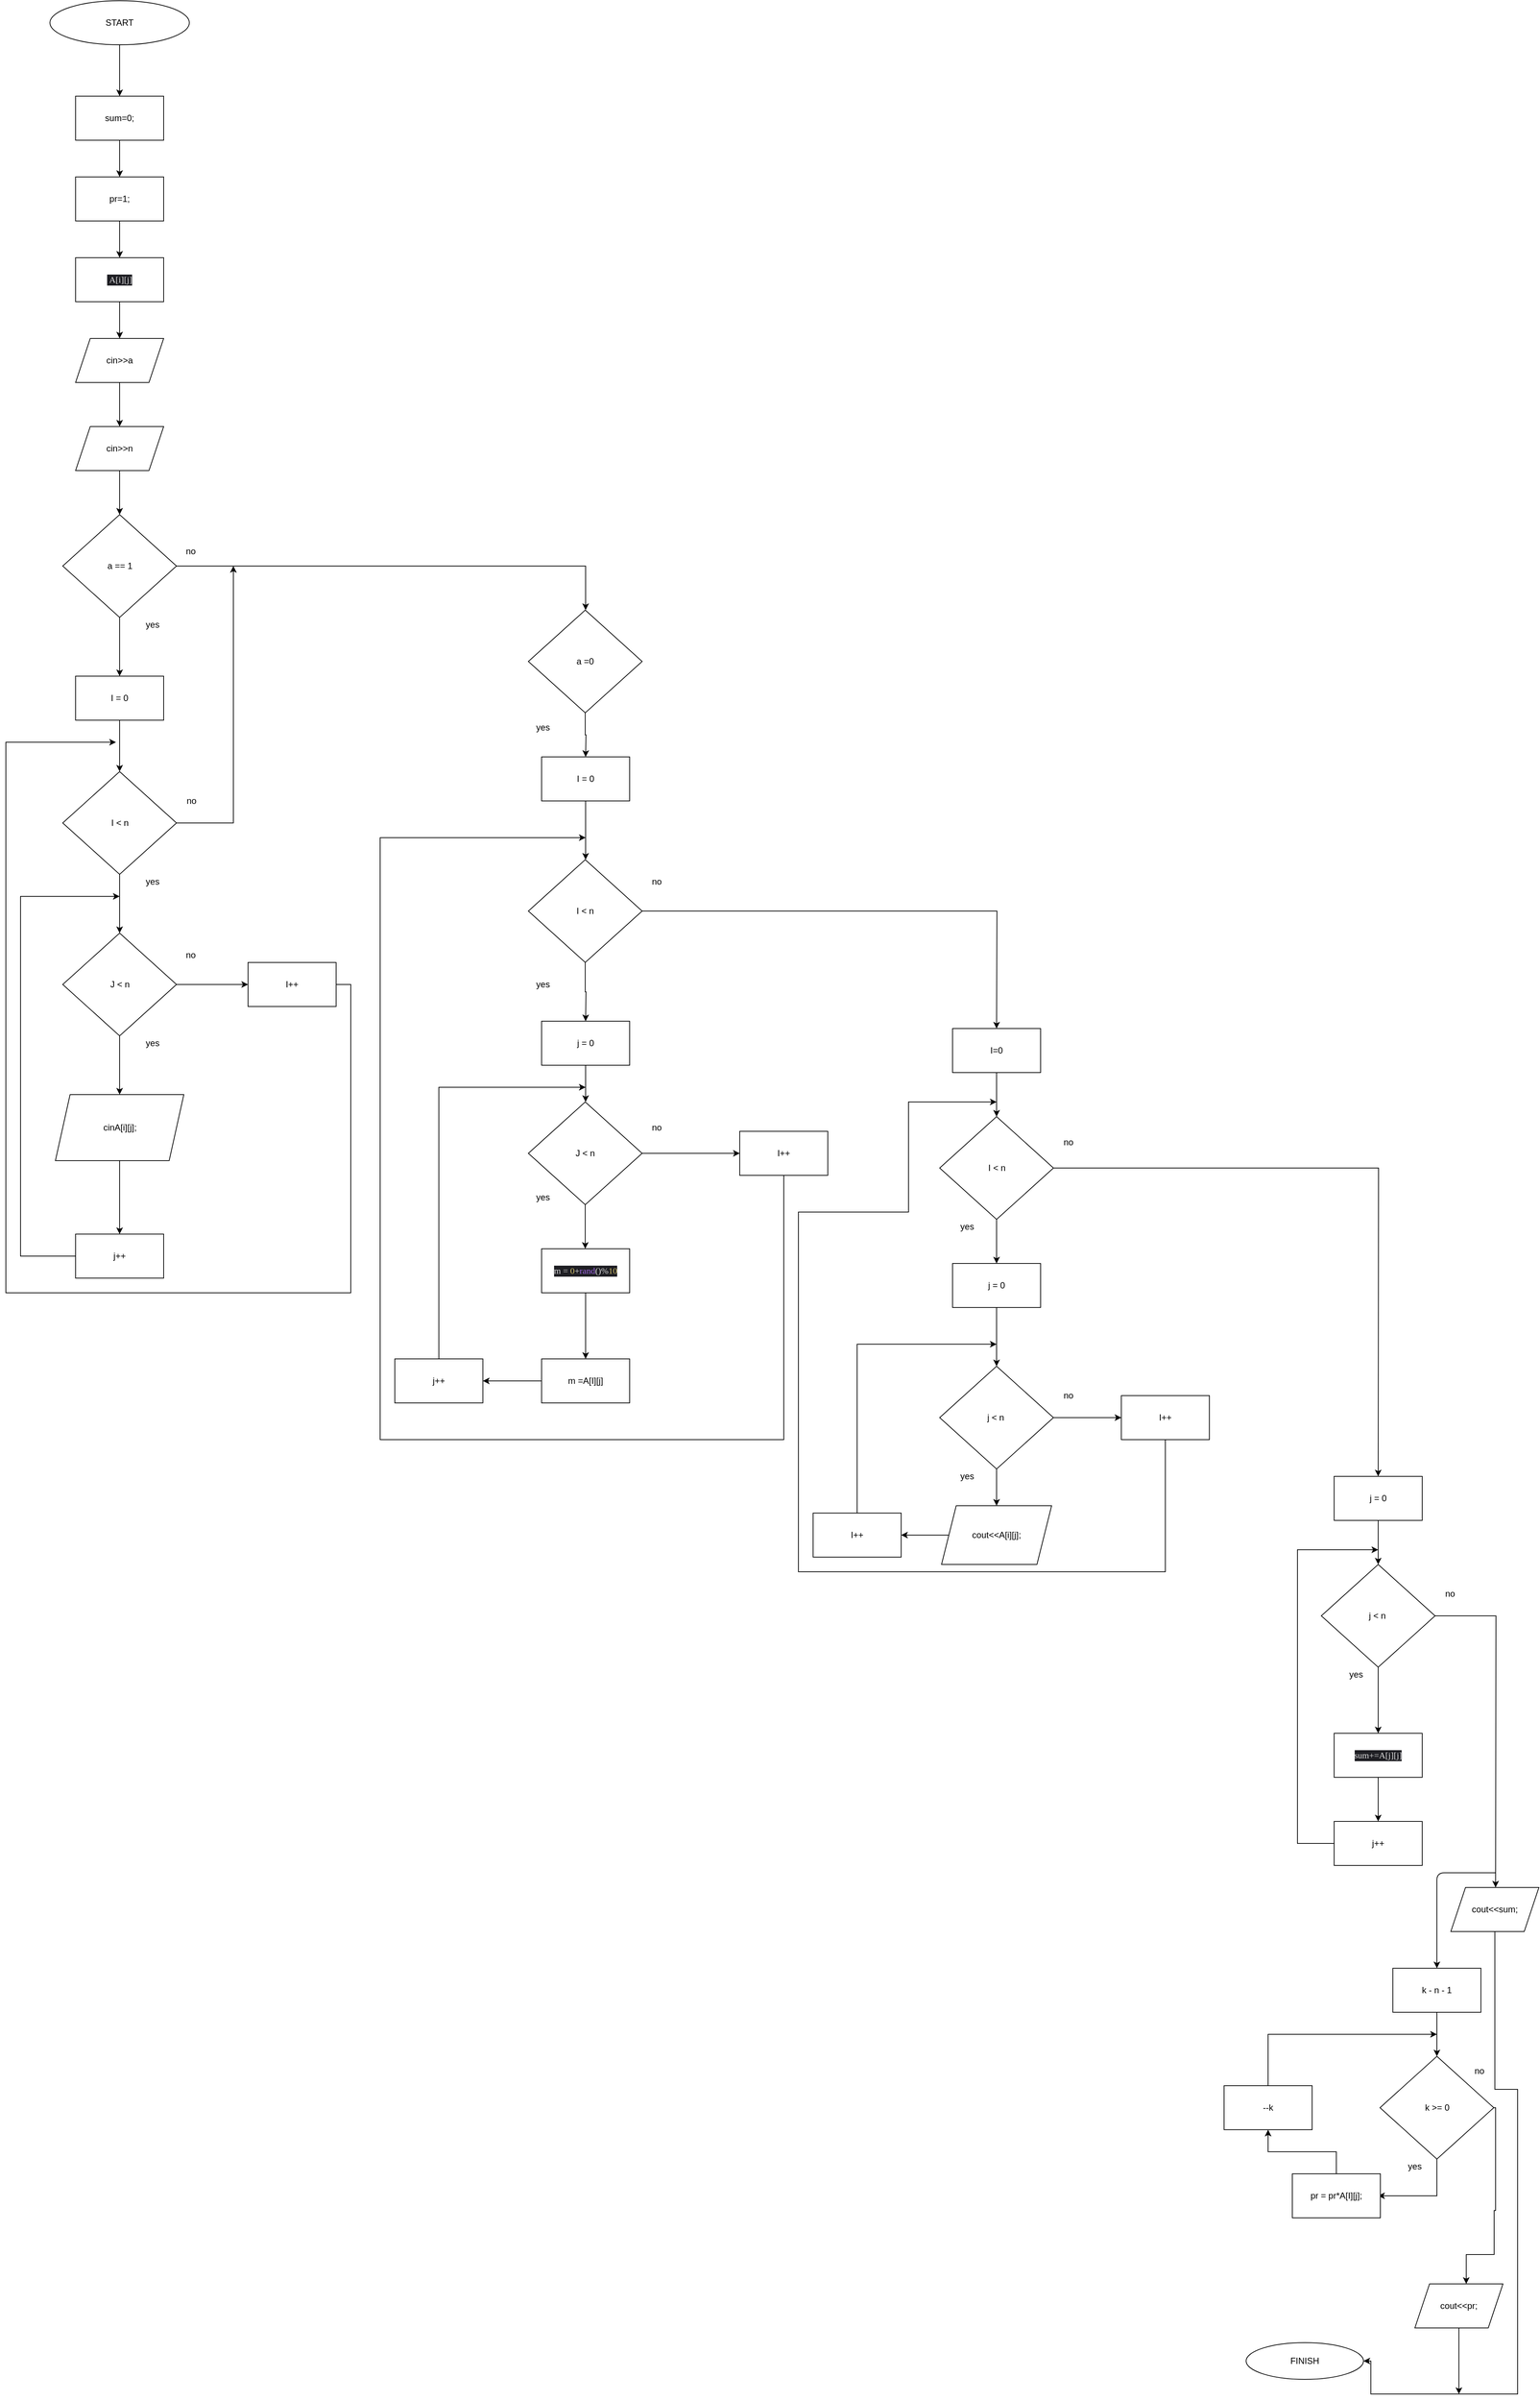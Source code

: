 <mxfile version="13.7.5" type="device"><diagram id="nv4AtCn5xlcYOkW95KOJ" name="Page-1"><mxGraphModel dx="1892" dy="1324" grid="1" gridSize="10" guides="1" tooltips="1" connect="1" arrows="1" fold="1" page="1" pageScale="1" pageWidth="2339" pageHeight="3300" math="0" shadow="0"><root><mxCell id="0"/><mxCell id="1" parent="0"/><mxCell id="cB9jM4Ig2BfOZUI6P3NJ-3" style="edgeStyle=orthogonalEdgeStyle;rounded=0;orthogonalLoop=1;jettySize=auto;html=1;" edge="1" parent="1" source="cB9jM4Ig2BfOZUI6P3NJ-1"><mxGeometry relative="1" as="geometry"><mxPoint x="405" y="140" as="targetPoint"/></mxGeometry></mxCell><mxCell id="cB9jM4Ig2BfOZUI6P3NJ-1" value="START" style="ellipse;whiteSpace=wrap;html=1;" vertex="1" parent="1"><mxGeometry x="310" y="10" width="190" height="60" as="geometry"/></mxCell><mxCell id="cB9jM4Ig2BfOZUI6P3NJ-25" style="edgeStyle=orthogonalEdgeStyle;rounded=0;orthogonalLoop=1;jettySize=auto;html=1;entryX=0.5;entryY=0;entryDx=0;entryDy=0;fontColor=#000000;" edge="1" parent="1" source="cB9jM4Ig2BfOZUI6P3NJ-23" target="cB9jM4Ig2BfOZUI6P3NJ-24"><mxGeometry relative="1" as="geometry"/></mxCell><mxCell id="cB9jM4Ig2BfOZUI6P3NJ-23" value="sum=0;" style="rounded=0;whiteSpace=wrap;html=1;labelBackgroundColor=none;fontColor=#000000;" vertex="1" parent="1"><mxGeometry x="345" y="140" width="120" height="60" as="geometry"/></mxCell><mxCell id="cB9jM4Ig2BfOZUI6P3NJ-26" style="edgeStyle=orthogonalEdgeStyle;rounded=0;orthogonalLoop=1;jettySize=auto;html=1;fontColor=#000000;" edge="1" parent="1" source="cB9jM4Ig2BfOZUI6P3NJ-24"><mxGeometry relative="1" as="geometry"><mxPoint x="405.0" y="360" as="targetPoint"/></mxGeometry></mxCell><mxCell id="cB9jM4Ig2BfOZUI6P3NJ-24" value="pr=1;" style="rounded=0;whiteSpace=wrap;html=1;labelBackgroundColor=none;fontColor=#000000;" vertex="1" parent="1"><mxGeometry x="345" y="250" width="120" height="60" as="geometry"/></mxCell><mxCell id="cB9jM4Ig2BfOZUI6P3NJ-29" style="edgeStyle=orthogonalEdgeStyle;rounded=0;orthogonalLoop=1;jettySize=auto;html=1;entryX=0.5;entryY=0;entryDx=0;entryDy=0;fontColor=#000000;" edge="1" parent="1" source="cB9jM4Ig2BfOZUI6P3NJ-27" target="cB9jM4Ig2BfOZUI6P3NJ-28"><mxGeometry relative="1" as="geometry"/></mxCell><mxCell id="cB9jM4Ig2BfOZUI6P3NJ-27" value="&lt;p style=&quot;margin: 0.0px 0.0px 0.0px 0.0px ; font: 12.0px &amp;quot;menlo&amp;quot; ; color: #ffffff ; color: rgba(255 , 255 , 255 , 0.85) ; background-color: #1f1f24&quot;&gt;&lt;span class=&quot;Apple-converted-space&quot;&gt;&amp;nbsp;&lt;/span&gt;A[i][j]&lt;/p&gt;" style="rounded=0;whiteSpace=wrap;html=1;labelBackgroundColor=none;fontColor=#000000;" vertex="1" parent="1"><mxGeometry x="345" y="360" width="120" height="60" as="geometry"/></mxCell><mxCell id="cB9jM4Ig2BfOZUI6P3NJ-30" style="edgeStyle=orthogonalEdgeStyle;rounded=0;orthogonalLoop=1;jettySize=auto;html=1;fontColor=#000000;" edge="1" parent="1" source="cB9jM4Ig2BfOZUI6P3NJ-28"><mxGeometry relative="1" as="geometry"><mxPoint x="405.0" y="590.0" as="targetPoint"/></mxGeometry></mxCell><mxCell id="cB9jM4Ig2BfOZUI6P3NJ-28" value="cin&amp;gt;&amp;gt;a" style="shape=parallelogram;perimeter=parallelogramPerimeter;whiteSpace=wrap;html=1;fixedSize=1;labelBackgroundColor=none;fontColor=#000000;" vertex="1" parent="1"><mxGeometry x="345" y="470" width="120" height="60" as="geometry"/></mxCell><mxCell id="cB9jM4Ig2BfOZUI6P3NJ-32" style="edgeStyle=orthogonalEdgeStyle;rounded=0;orthogonalLoop=1;jettySize=auto;html=1;fontColor=#000000;" edge="1" parent="1" source="cB9jM4Ig2BfOZUI6P3NJ-31"><mxGeometry relative="1" as="geometry"><mxPoint x="405.0" y="710.0" as="targetPoint"/></mxGeometry></mxCell><mxCell id="cB9jM4Ig2BfOZUI6P3NJ-31" value="cin&amp;gt;&amp;gt;n" style="shape=parallelogram;perimeter=parallelogramPerimeter;whiteSpace=wrap;html=1;fixedSize=1;labelBackgroundColor=none;fontColor=#000000;" vertex="1" parent="1"><mxGeometry x="345" y="590" width="120" height="60" as="geometry"/></mxCell><mxCell id="cB9jM4Ig2BfOZUI6P3NJ-34" style="edgeStyle=orthogonalEdgeStyle;rounded=0;orthogonalLoop=1;jettySize=auto;html=1;fontColor=#000000;" edge="1" parent="1" source="cB9jM4Ig2BfOZUI6P3NJ-33"><mxGeometry relative="1" as="geometry"><mxPoint x="405.0" y="930.0" as="targetPoint"/></mxGeometry></mxCell><mxCell id="cB9jM4Ig2BfOZUI6P3NJ-35" style="edgeStyle=orthogonalEdgeStyle;rounded=0;orthogonalLoop=1;jettySize=auto;html=1;fontColor=#000000;" edge="1" parent="1" source="cB9jM4Ig2BfOZUI6P3NJ-33"><mxGeometry relative="1" as="geometry"><mxPoint x="1040" y="840" as="targetPoint"/><Array as="points"><mxPoint x="1040" y="780"/></Array></mxGeometry></mxCell><mxCell id="cB9jM4Ig2BfOZUI6P3NJ-33" value="a == 1" style="rhombus;whiteSpace=wrap;html=1;labelBackgroundColor=none;fontColor=#000000;" vertex="1" parent="1"><mxGeometry x="327.5" y="710" width="155" height="140" as="geometry"/></mxCell><mxCell id="cB9jM4Ig2BfOZUI6P3NJ-36" value="no" style="text;html=1;strokeColor=none;fillColor=none;align=center;verticalAlign=middle;whiteSpace=wrap;rounded=0;labelBackgroundColor=none;fontColor=#000000;" vertex="1" parent="1"><mxGeometry x="482" y="750" width="40" height="20" as="geometry"/></mxCell><mxCell id="cB9jM4Ig2BfOZUI6P3NJ-37" value="yes" style="text;html=1;strokeColor=none;fillColor=none;align=center;verticalAlign=middle;whiteSpace=wrap;rounded=0;labelBackgroundColor=none;fontColor=#000000;" vertex="1" parent="1"><mxGeometry x="430" y="850" width="40" height="20" as="geometry"/></mxCell><mxCell id="cB9jM4Ig2BfOZUI6P3NJ-39" style="edgeStyle=orthogonalEdgeStyle;rounded=0;orthogonalLoop=1;jettySize=auto;html=1;fontColor=#000000;" edge="1" parent="1" source="cB9jM4Ig2BfOZUI6P3NJ-38"><mxGeometry relative="1" as="geometry"><mxPoint x="405.0" y="1060.0" as="targetPoint"/></mxGeometry></mxCell><mxCell id="cB9jM4Ig2BfOZUI6P3NJ-38" value="I = 0" style="rounded=0;whiteSpace=wrap;html=1;labelBackgroundColor=none;fontColor=#000000;" vertex="1" parent="1"><mxGeometry x="345" y="930" width="120" height="60" as="geometry"/></mxCell><mxCell id="cB9jM4Ig2BfOZUI6P3NJ-41" style="edgeStyle=orthogonalEdgeStyle;rounded=0;orthogonalLoop=1;jettySize=auto;html=1;fontColor=#000000;" edge="1" parent="1" source="cB9jM4Ig2BfOZUI6P3NJ-40"><mxGeometry relative="1" as="geometry"><mxPoint x="560" y="780" as="targetPoint"/><Array as="points"><mxPoint x="560" y="1130"/><mxPoint x="560" y="780"/></Array></mxGeometry></mxCell><mxCell id="cB9jM4Ig2BfOZUI6P3NJ-45" style="edgeStyle=orthogonalEdgeStyle;rounded=0;orthogonalLoop=1;jettySize=auto;html=1;fontColor=#000000;" edge="1" parent="1" source="cB9jM4Ig2BfOZUI6P3NJ-40" target="cB9jM4Ig2BfOZUI6P3NJ-44"><mxGeometry relative="1" as="geometry"/></mxCell><mxCell id="cB9jM4Ig2BfOZUI6P3NJ-40" value="I &amp;lt; n" style="rhombus;whiteSpace=wrap;html=1;labelBackgroundColor=none;fontColor=#000000;" vertex="1" parent="1"><mxGeometry x="327.5" y="1060" width="155" height="140" as="geometry"/></mxCell><mxCell id="cB9jM4Ig2BfOZUI6P3NJ-42" value="no" style="text;html=1;strokeColor=none;fillColor=none;align=center;verticalAlign=middle;whiteSpace=wrap;rounded=0;labelBackgroundColor=none;fontColor=#000000;" vertex="1" parent="1"><mxGeometry x="482.5" y="1090" width="40" height="20" as="geometry"/></mxCell><mxCell id="cB9jM4Ig2BfOZUI6P3NJ-43" value="yes" style="text;html=1;strokeColor=none;fillColor=none;align=center;verticalAlign=middle;whiteSpace=wrap;rounded=0;labelBackgroundColor=none;fontColor=#000000;" vertex="1" parent="1"><mxGeometry x="430" y="1200" width="40" height="20" as="geometry"/></mxCell><mxCell id="cB9jM4Ig2BfOZUI6P3NJ-48" style="edgeStyle=orthogonalEdgeStyle;rounded=0;orthogonalLoop=1;jettySize=auto;html=1;fontColor=#000000;" edge="1" parent="1" source="cB9jM4Ig2BfOZUI6P3NJ-44"><mxGeometry relative="1" as="geometry"><mxPoint x="580.0" y="1350" as="targetPoint"/></mxGeometry></mxCell><mxCell id="cB9jM4Ig2BfOZUI6P3NJ-52" style="edgeStyle=orthogonalEdgeStyle;rounded=0;orthogonalLoop=1;jettySize=auto;html=1;fontColor=#000000;" edge="1" parent="1" source="cB9jM4Ig2BfOZUI6P3NJ-44"><mxGeometry relative="1" as="geometry"><mxPoint x="405.0" y="1500" as="targetPoint"/></mxGeometry></mxCell><mxCell id="cB9jM4Ig2BfOZUI6P3NJ-44" value="J &amp;lt; n" style="rhombus;whiteSpace=wrap;html=1;labelBackgroundColor=none;fontColor=#000000;" vertex="1" parent="1"><mxGeometry x="327.5" y="1280" width="155" height="140" as="geometry"/></mxCell><mxCell id="cB9jM4Ig2BfOZUI6P3NJ-46" value="no" style="text;html=1;strokeColor=none;fillColor=none;align=center;verticalAlign=middle;whiteSpace=wrap;rounded=0;labelBackgroundColor=none;fontColor=#000000;" vertex="1" parent="1"><mxGeometry x="482" y="1300" width="40" height="20" as="geometry"/></mxCell><mxCell id="cB9jM4Ig2BfOZUI6P3NJ-47" value="yes" style="text;html=1;strokeColor=none;fillColor=none;align=center;verticalAlign=middle;whiteSpace=wrap;rounded=0;labelBackgroundColor=none;fontColor=#000000;" vertex="1" parent="1"><mxGeometry x="430" y="1420" width="40" height="20" as="geometry"/></mxCell><mxCell id="cB9jM4Ig2BfOZUI6P3NJ-51" style="edgeStyle=orthogonalEdgeStyle;rounded=0;orthogonalLoop=1;jettySize=auto;html=1;fontColor=#000000;" edge="1" parent="1" source="cB9jM4Ig2BfOZUI6P3NJ-49"><mxGeometry relative="1" as="geometry"><mxPoint x="400" y="1020" as="targetPoint"/><Array as="points"><mxPoint x="720" y="1350"/><mxPoint x="720" y="1770"/><mxPoint x="250" y="1770"/><mxPoint x="250" y="1020"/></Array></mxGeometry></mxCell><mxCell id="cB9jM4Ig2BfOZUI6P3NJ-49" value="I++" style="rounded=0;whiteSpace=wrap;html=1;labelBackgroundColor=none;fontColor=#000000;" vertex="1" parent="1"><mxGeometry x="580" y="1320" width="120" height="60" as="geometry"/></mxCell><mxCell id="cB9jM4Ig2BfOZUI6P3NJ-54" style="edgeStyle=orthogonalEdgeStyle;rounded=0;orthogonalLoop=1;jettySize=auto;html=1;fontColor=#000000;" edge="1" parent="1" source="cB9jM4Ig2BfOZUI6P3NJ-53"><mxGeometry relative="1" as="geometry"><mxPoint x="405.0" y="1690" as="targetPoint"/></mxGeometry></mxCell><mxCell id="cB9jM4Ig2BfOZUI6P3NJ-53" value="cinA[i][j];" style="shape=parallelogram;perimeter=parallelogramPerimeter;whiteSpace=wrap;html=1;fixedSize=1;labelBackgroundColor=none;fontColor=#000000;" vertex="1" parent="1"><mxGeometry x="317.5" y="1500" width="175" height="90" as="geometry"/></mxCell><mxCell id="cB9jM4Ig2BfOZUI6P3NJ-56" style="edgeStyle=orthogonalEdgeStyle;rounded=0;orthogonalLoop=1;jettySize=auto;html=1;fontColor=#000000;" edge="1" parent="1" source="cB9jM4Ig2BfOZUI6P3NJ-55"><mxGeometry relative="1" as="geometry"><mxPoint x="405" y="1230" as="targetPoint"/><Array as="points"><mxPoint x="270" y="1720"/><mxPoint x="270" y="1230"/></Array></mxGeometry></mxCell><mxCell id="cB9jM4Ig2BfOZUI6P3NJ-55" value="j++" style="rounded=0;whiteSpace=wrap;html=1;labelBackgroundColor=none;fontColor=#000000;" vertex="1" parent="1"><mxGeometry x="345" y="1690" width="120" height="60" as="geometry"/></mxCell><mxCell id="cB9jM4Ig2BfOZUI6P3NJ-58" style="edgeStyle=orthogonalEdgeStyle;rounded=0;orthogonalLoop=1;jettySize=auto;html=1;fontColor=#000000;" edge="1" parent="1" source="cB9jM4Ig2BfOZUI6P3NJ-57"><mxGeometry relative="1" as="geometry"><mxPoint x="1040" y="1040" as="targetPoint"/></mxGeometry></mxCell><mxCell id="cB9jM4Ig2BfOZUI6P3NJ-57" value="a =0" style="rhombus;whiteSpace=wrap;html=1;labelBackgroundColor=none;fontColor=#000000;" vertex="1" parent="1"><mxGeometry x="962" y="840" width="155" height="140" as="geometry"/></mxCell><mxCell id="cB9jM4Ig2BfOZUI6P3NJ-59" value="yes" style="text;html=1;strokeColor=none;fillColor=none;align=center;verticalAlign=middle;whiteSpace=wrap;rounded=0;labelBackgroundColor=none;fontColor=#000000;" vertex="1" parent="1"><mxGeometry x="962" y="990" width="40" height="20" as="geometry"/></mxCell><mxCell id="cB9jM4Ig2BfOZUI6P3NJ-61" style="edgeStyle=orthogonalEdgeStyle;rounded=0;orthogonalLoop=1;jettySize=auto;html=1;fontColor=#000000;" edge="1" parent="1" source="cB9jM4Ig2BfOZUI6P3NJ-60"><mxGeometry relative="1" as="geometry"><mxPoint x="1040" y="1180" as="targetPoint"/></mxGeometry></mxCell><mxCell id="cB9jM4Ig2BfOZUI6P3NJ-60" value="I = 0" style="rounded=0;whiteSpace=wrap;html=1;labelBackgroundColor=none;fontColor=#000000;" vertex="1" parent="1"><mxGeometry x="980" y="1040" width="120" height="60" as="geometry"/></mxCell><mxCell id="cB9jM4Ig2BfOZUI6P3NJ-63" style="edgeStyle=orthogonalEdgeStyle;rounded=0;orthogonalLoop=1;jettySize=auto;html=1;fontColor=#000000;" edge="1" parent="1" source="cB9jM4Ig2BfOZUI6P3NJ-62"><mxGeometry relative="1" as="geometry"><mxPoint x="1600" y="1410" as="targetPoint"/></mxGeometry></mxCell><mxCell id="cB9jM4Ig2BfOZUI6P3NJ-66" style="edgeStyle=orthogonalEdgeStyle;rounded=0;orthogonalLoop=1;jettySize=auto;html=1;fontColor=#000000;" edge="1" parent="1" source="cB9jM4Ig2BfOZUI6P3NJ-62"><mxGeometry relative="1" as="geometry"><mxPoint x="1040" y="1400" as="targetPoint"/></mxGeometry></mxCell><mxCell id="cB9jM4Ig2BfOZUI6P3NJ-62" value="I &amp;lt; n" style="rhombus;whiteSpace=wrap;html=1;labelBackgroundColor=none;fontColor=#000000;" vertex="1" parent="1"><mxGeometry x="962" y="1180" width="155" height="140" as="geometry"/></mxCell><mxCell id="cB9jM4Ig2BfOZUI6P3NJ-64" value="yes" style="text;html=1;strokeColor=none;fillColor=none;align=center;verticalAlign=middle;whiteSpace=wrap;rounded=0;labelBackgroundColor=none;fontColor=#000000;" vertex="1" parent="1"><mxGeometry x="962" y="1340" width="40" height="20" as="geometry"/></mxCell><mxCell id="cB9jM4Ig2BfOZUI6P3NJ-65" value="no" style="text;html=1;strokeColor=none;fillColor=none;align=center;verticalAlign=middle;whiteSpace=wrap;rounded=0;labelBackgroundColor=none;fontColor=#000000;" vertex="1" parent="1"><mxGeometry x="1117" y="1200" width="40" height="20" as="geometry"/></mxCell><mxCell id="cB9jM4Ig2BfOZUI6P3NJ-68" style="edgeStyle=orthogonalEdgeStyle;rounded=0;orthogonalLoop=1;jettySize=auto;html=1;fontColor=#000000;" edge="1" parent="1" source="cB9jM4Ig2BfOZUI6P3NJ-67"><mxGeometry relative="1" as="geometry"><mxPoint x="1040" y="1510" as="targetPoint"/></mxGeometry></mxCell><mxCell id="cB9jM4Ig2BfOZUI6P3NJ-67" value="j = 0" style="rounded=0;whiteSpace=wrap;html=1;labelBackgroundColor=none;fontColor=#000000;" vertex="1" parent="1"><mxGeometry x="980" y="1400" width="120" height="60" as="geometry"/></mxCell><mxCell id="cB9jM4Ig2BfOZUI6P3NJ-70" style="edgeStyle=orthogonalEdgeStyle;rounded=0;orthogonalLoop=1;jettySize=auto;html=1;fontColor=#000000;" edge="1" parent="1" source="cB9jM4Ig2BfOZUI6P3NJ-69"><mxGeometry relative="1" as="geometry"><mxPoint x="1250" y="1580" as="targetPoint"/></mxGeometry></mxCell><mxCell id="cB9jM4Ig2BfOZUI6P3NJ-73" style="edgeStyle=orthogonalEdgeStyle;rounded=0;orthogonalLoop=1;jettySize=auto;html=1;fontColor=#000000;" edge="1" parent="1" source="cB9jM4Ig2BfOZUI6P3NJ-69"><mxGeometry relative="1" as="geometry"><mxPoint x="1039.5" y="1710" as="targetPoint"/></mxGeometry></mxCell><mxCell id="cB9jM4Ig2BfOZUI6P3NJ-69" value="J &amp;lt; n" style="rhombus;whiteSpace=wrap;html=1;labelBackgroundColor=none;fontColor=#000000;" vertex="1" parent="1"><mxGeometry x="962" y="1510" width="155" height="140" as="geometry"/></mxCell><mxCell id="cB9jM4Ig2BfOZUI6P3NJ-71" value="no" style="text;html=1;strokeColor=none;fillColor=none;align=center;verticalAlign=middle;whiteSpace=wrap;rounded=0;labelBackgroundColor=none;fontColor=#000000;" vertex="1" parent="1"><mxGeometry x="1117" y="1535" width="40" height="20" as="geometry"/></mxCell><mxCell id="cB9jM4Ig2BfOZUI6P3NJ-72" value="yes" style="text;html=1;strokeColor=none;fillColor=none;align=center;verticalAlign=middle;whiteSpace=wrap;rounded=0;labelBackgroundColor=none;fontColor=#000000;" vertex="1" parent="1"><mxGeometry x="962" y="1630" width="40" height="20" as="geometry"/></mxCell><mxCell id="cB9jM4Ig2BfOZUI6P3NJ-75" style="edgeStyle=orthogonalEdgeStyle;rounded=0;orthogonalLoop=1;jettySize=auto;html=1;fontColor=#000000;" edge="1" parent="1" source="cB9jM4Ig2BfOZUI6P3NJ-74"><mxGeometry relative="1" as="geometry"><mxPoint x="1040" y="1860" as="targetPoint"/></mxGeometry></mxCell><mxCell id="cB9jM4Ig2BfOZUI6P3NJ-74" value="&lt;p style=&quot;margin: 0.0px 0.0px 0.0px 0.0px ; font: 12.0px &amp;quot;menlo&amp;quot; ; color: #ffffff ; color: rgba(255 , 255 , 255 , 0.85) ; background-color: #1f1f24&quot;&gt;m = &lt;span style=&quot;color: #d0bf69&quot;&gt;0&lt;/span&gt;+&lt;span style=&quot;color: #a167e6&quot;&gt;rand&lt;/span&gt;()%&lt;span style=&quot;color: #d0bf69&quot;&gt;10&lt;/span&gt;&lt;/p&gt;" style="rounded=0;whiteSpace=wrap;html=1;labelBackgroundColor=none;fontColor=#000000;" vertex="1" parent="1"><mxGeometry x="980" y="1710" width="120" height="60" as="geometry"/></mxCell><mxCell id="cB9jM4Ig2BfOZUI6P3NJ-77" style="edgeStyle=orthogonalEdgeStyle;rounded=0;orthogonalLoop=1;jettySize=auto;html=1;fontColor=#000000;" edge="1" parent="1" source="cB9jM4Ig2BfOZUI6P3NJ-76"><mxGeometry relative="1" as="geometry"><mxPoint x="900" y="1890" as="targetPoint"/></mxGeometry></mxCell><mxCell id="cB9jM4Ig2BfOZUI6P3NJ-76" value="m =A[I][j]" style="rounded=0;whiteSpace=wrap;html=1;labelBackgroundColor=none;fontColor=#000000;" vertex="1" parent="1"><mxGeometry x="980" y="1860" width="120" height="60" as="geometry"/></mxCell><mxCell id="cB9jM4Ig2BfOZUI6P3NJ-79" style="edgeStyle=orthogonalEdgeStyle;rounded=0;orthogonalLoop=1;jettySize=auto;html=1;fontColor=#000000;" edge="1" parent="1" source="cB9jM4Ig2BfOZUI6P3NJ-78"><mxGeometry relative="1" as="geometry"><mxPoint x="1040" y="1490" as="targetPoint"/><Array as="points"><mxPoint x="840" y="1490"/></Array></mxGeometry></mxCell><mxCell id="cB9jM4Ig2BfOZUI6P3NJ-78" value="j++" style="rounded=0;whiteSpace=wrap;html=1;labelBackgroundColor=none;fontColor=#000000;" vertex="1" parent="1"><mxGeometry x="780" y="1860" width="120" height="60" as="geometry"/></mxCell><mxCell id="cB9jM4Ig2BfOZUI6P3NJ-81" style="edgeStyle=orthogonalEdgeStyle;rounded=0;orthogonalLoop=1;jettySize=auto;html=1;fontColor=#000000;" edge="1" parent="1" source="cB9jM4Ig2BfOZUI6P3NJ-80"><mxGeometry relative="1" as="geometry"><mxPoint x="1040" y="1150" as="targetPoint"/><Array as="points"><mxPoint x="1310" y="1970"/><mxPoint x="760" y="1970"/></Array></mxGeometry></mxCell><mxCell id="cB9jM4Ig2BfOZUI6P3NJ-80" value="I++" style="rounded=0;whiteSpace=wrap;html=1;labelBackgroundColor=none;fontColor=#000000;" vertex="1" parent="1"><mxGeometry x="1250" y="1550" width="120" height="60" as="geometry"/></mxCell><mxCell id="cB9jM4Ig2BfOZUI6P3NJ-83" style="edgeStyle=orthogonalEdgeStyle;rounded=0;orthogonalLoop=1;jettySize=auto;html=1;fontColor=#000000;" edge="1" parent="1" source="cB9jM4Ig2BfOZUI6P3NJ-82"><mxGeometry relative="1" as="geometry"><mxPoint x="1600" y="1530" as="targetPoint"/></mxGeometry></mxCell><mxCell id="cB9jM4Ig2BfOZUI6P3NJ-82" value="I=0" style="rounded=0;whiteSpace=wrap;html=1;labelBackgroundColor=none;fontColor=#000000;" vertex="1" parent="1"><mxGeometry x="1540" y="1410" width="120" height="60" as="geometry"/></mxCell><mxCell id="cB9jM4Ig2BfOZUI6P3NJ-85" style="edgeStyle=orthogonalEdgeStyle;rounded=0;orthogonalLoop=1;jettySize=auto;html=1;fontColor=#000000;" edge="1" parent="1" source="cB9jM4Ig2BfOZUI6P3NJ-84"><mxGeometry relative="1" as="geometry"><mxPoint x="2120" y="2020" as="targetPoint"/></mxGeometry></mxCell><mxCell id="cB9jM4Ig2BfOZUI6P3NJ-86" style="edgeStyle=orthogonalEdgeStyle;rounded=0;orthogonalLoop=1;jettySize=auto;html=1;fontColor=#000000;" edge="1" parent="1" source="cB9jM4Ig2BfOZUI6P3NJ-84"><mxGeometry relative="1" as="geometry"><mxPoint x="1600" y="1730" as="targetPoint"/></mxGeometry></mxCell><mxCell id="cB9jM4Ig2BfOZUI6P3NJ-84" value="I &amp;lt; n" style="rhombus;whiteSpace=wrap;html=1;labelBackgroundColor=none;fontColor=#000000;" vertex="1" parent="1"><mxGeometry x="1522.5" y="1530" width="155" height="140" as="geometry"/></mxCell><mxCell id="cB9jM4Ig2BfOZUI6P3NJ-87" value="no" style="text;html=1;strokeColor=none;fillColor=none;align=center;verticalAlign=middle;whiteSpace=wrap;rounded=0;labelBackgroundColor=none;fontColor=#000000;" vertex="1" parent="1"><mxGeometry x="1677.5" y="1555" width="40" height="20" as="geometry"/></mxCell><mxCell id="cB9jM4Ig2BfOZUI6P3NJ-88" value="yes" style="text;html=1;strokeColor=none;fillColor=none;align=center;verticalAlign=middle;whiteSpace=wrap;rounded=0;labelBackgroundColor=none;fontColor=#000000;" vertex="1" parent="1"><mxGeometry x="1540" y="1670" width="40" height="20" as="geometry"/></mxCell><mxCell id="cB9jM4Ig2BfOZUI6P3NJ-91" style="edgeStyle=orthogonalEdgeStyle;rounded=0;orthogonalLoop=1;jettySize=auto;html=1;fontColor=#000000;" edge="1" parent="1" source="cB9jM4Ig2BfOZUI6P3NJ-89" target="cB9jM4Ig2BfOZUI6P3NJ-90"><mxGeometry relative="1" as="geometry"/></mxCell><mxCell id="cB9jM4Ig2BfOZUI6P3NJ-89" value="j = 0" style="rounded=0;whiteSpace=wrap;html=1;labelBackgroundColor=none;fontColor=#000000;" vertex="1" parent="1"><mxGeometry x="1540" y="1730" width="120" height="60" as="geometry"/></mxCell><mxCell id="cB9jM4Ig2BfOZUI6P3NJ-92" style="edgeStyle=orthogonalEdgeStyle;rounded=0;orthogonalLoop=1;jettySize=auto;html=1;fontColor=#000000;" edge="1" parent="1" source="cB9jM4Ig2BfOZUI6P3NJ-90"><mxGeometry relative="1" as="geometry"><mxPoint x="1600" y="2060" as="targetPoint"/></mxGeometry></mxCell><mxCell id="cB9jM4Ig2BfOZUI6P3NJ-99" style="edgeStyle=orthogonalEdgeStyle;rounded=0;orthogonalLoop=1;jettySize=auto;html=1;fontColor=#000000;" edge="1" parent="1" source="cB9jM4Ig2BfOZUI6P3NJ-90"><mxGeometry relative="1" as="geometry"><mxPoint x="1770" y="1940" as="targetPoint"/></mxGeometry></mxCell><mxCell id="cB9jM4Ig2BfOZUI6P3NJ-90" value="j &amp;lt; n&amp;nbsp;" style="rhombus;whiteSpace=wrap;html=1;labelBackgroundColor=none;fontColor=#000000;" vertex="1" parent="1"><mxGeometry x="1522.5" y="1870" width="155" height="140" as="geometry"/></mxCell><mxCell id="cB9jM4Ig2BfOZUI6P3NJ-94" style="edgeStyle=orthogonalEdgeStyle;rounded=0;orthogonalLoop=1;jettySize=auto;html=1;fontColor=#000000;" edge="1" parent="1" source="cB9jM4Ig2BfOZUI6P3NJ-93"><mxGeometry relative="1" as="geometry"><mxPoint x="1470" y="2100" as="targetPoint"/></mxGeometry></mxCell><mxCell id="cB9jM4Ig2BfOZUI6P3NJ-93" value="cout&amp;lt;&amp;lt;A[i][j];" style="shape=parallelogram;perimeter=parallelogramPerimeter;whiteSpace=wrap;html=1;fixedSize=1;labelBackgroundColor=none;fontColor=#000000;" vertex="1" parent="1"><mxGeometry x="1525" y="2060" width="150" height="80" as="geometry"/></mxCell><mxCell id="cB9jM4Ig2BfOZUI6P3NJ-96" style="edgeStyle=orthogonalEdgeStyle;rounded=0;orthogonalLoop=1;jettySize=auto;html=1;fontColor=#000000;" edge="1" parent="1" source="cB9jM4Ig2BfOZUI6P3NJ-95"><mxGeometry relative="1" as="geometry"><mxPoint x="1600" y="1840" as="targetPoint"/><Array as="points"><mxPoint x="1410" y="1870"/><mxPoint x="1410" y="1870"/></Array></mxGeometry></mxCell><mxCell id="cB9jM4Ig2BfOZUI6P3NJ-95" value="I++" style="rounded=0;whiteSpace=wrap;html=1;labelBackgroundColor=none;fontColor=#000000;" vertex="1" parent="1"><mxGeometry x="1350" y="2070" width="120" height="60" as="geometry"/></mxCell><mxCell id="cB9jM4Ig2BfOZUI6P3NJ-97" value="yes" style="text;html=1;strokeColor=none;fillColor=none;align=center;verticalAlign=middle;whiteSpace=wrap;rounded=0;labelBackgroundColor=none;fontColor=#000000;" vertex="1" parent="1"><mxGeometry x="1540" y="2010" width="40" height="20" as="geometry"/></mxCell><mxCell id="cB9jM4Ig2BfOZUI6P3NJ-98" value="no" style="text;html=1;strokeColor=none;fillColor=none;align=center;verticalAlign=middle;whiteSpace=wrap;rounded=0;labelBackgroundColor=none;fontColor=#000000;" vertex="1" parent="1"><mxGeometry x="1677.5" y="1900" width="40" height="20" as="geometry"/></mxCell><mxCell id="cB9jM4Ig2BfOZUI6P3NJ-101" style="edgeStyle=orthogonalEdgeStyle;rounded=0;orthogonalLoop=1;jettySize=auto;html=1;fontColor=#000000;" edge="1" parent="1" source="cB9jM4Ig2BfOZUI6P3NJ-100"><mxGeometry relative="1" as="geometry"><mxPoint x="1600" y="1510" as="targetPoint"/><Array as="points"><mxPoint x="1830" y="2150"/><mxPoint x="1330" y="2150"/><mxPoint x="1330" y="1660"/><mxPoint x="1480" y="1660"/></Array></mxGeometry></mxCell><mxCell id="cB9jM4Ig2BfOZUI6P3NJ-100" value="I++" style="rounded=0;whiteSpace=wrap;html=1;labelBackgroundColor=none;fontColor=#000000;" vertex="1" parent="1"><mxGeometry x="1770" y="1910" width="120" height="60" as="geometry"/></mxCell><mxCell id="cB9jM4Ig2BfOZUI6P3NJ-103" style="edgeStyle=orthogonalEdgeStyle;rounded=0;orthogonalLoop=1;jettySize=auto;html=1;fontColor=#000000;" edge="1" parent="1" source="cB9jM4Ig2BfOZUI6P3NJ-102"><mxGeometry relative="1" as="geometry"><mxPoint x="2120" y="2140" as="targetPoint"/></mxGeometry></mxCell><mxCell id="cB9jM4Ig2BfOZUI6P3NJ-102" value="j = 0" style="rounded=0;whiteSpace=wrap;html=1;labelBackgroundColor=none;fontColor=#000000;" vertex="1" parent="1"><mxGeometry x="2060" y="2020" width="120" height="60" as="geometry"/></mxCell><mxCell id="cB9jM4Ig2BfOZUI6P3NJ-105" style="edgeStyle=orthogonalEdgeStyle;rounded=0;orthogonalLoop=1;jettySize=auto;html=1;fontColor=#000000;" edge="1" parent="1" source="cB9jM4Ig2BfOZUI6P3NJ-104"><mxGeometry relative="1" as="geometry"><mxPoint x="2120.0" y="2370" as="targetPoint"/></mxGeometry></mxCell><mxCell id="cB9jM4Ig2BfOZUI6P3NJ-112" style="edgeStyle=orthogonalEdgeStyle;rounded=0;orthogonalLoop=1;jettySize=auto;html=1;fontColor=#000000;" edge="1" parent="1" source="cB9jM4Ig2BfOZUI6P3NJ-104"><mxGeometry relative="1" as="geometry"><mxPoint x="2280" y="2580" as="targetPoint"/></mxGeometry></mxCell><mxCell id="cB9jM4Ig2BfOZUI6P3NJ-104" value="j &amp;lt; n&amp;nbsp;" style="rhombus;whiteSpace=wrap;html=1;labelBackgroundColor=none;fontColor=#000000;" vertex="1" parent="1"><mxGeometry x="2042.5" y="2140" width="155" height="140" as="geometry"/></mxCell><mxCell id="cB9jM4Ig2BfOZUI6P3NJ-106" value="yes" style="text;html=1;strokeColor=none;fillColor=none;align=center;verticalAlign=middle;whiteSpace=wrap;rounded=0;labelBackgroundColor=none;fontColor=#000000;" vertex="1" parent="1"><mxGeometry x="2070" y="2280" width="40" height="20" as="geometry"/></mxCell><mxCell id="cB9jM4Ig2BfOZUI6P3NJ-107" value="no" style="text;html=1;strokeColor=none;fillColor=none;align=center;verticalAlign=middle;whiteSpace=wrap;rounded=0;labelBackgroundColor=none;fontColor=#000000;" vertex="1" parent="1"><mxGeometry x="2197.5" y="2170" width="40" height="20" as="geometry"/></mxCell><mxCell id="cB9jM4Ig2BfOZUI6P3NJ-109" style="edgeStyle=orthogonalEdgeStyle;rounded=0;orthogonalLoop=1;jettySize=auto;html=1;fontColor=#000000;" edge="1" parent="1" source="cB9jM4Ig2BfOZUI6P3NJ-108"><mxGeometry relative="1" as="geometry"><mxPoint x="2120.0" y="2490" as="targetPoint"/></mxGeometry></mxCell><mxCell id="cB9jM4Ig2BfOZUI6P3NJ-108" value="&lt;p style=&quot;margin: 0.0px 0.0px 0.0px 0.0px ; font: 12.0px &amp;quot;menlo&amp;quot; ; color: #ffffff ; color: rgba(255 , 255 , 255 , 0.85) ; background-color: #1f1f24&quot;&gt;sum+=A[j][j]&lt;/p&gt;" style="rounded=0;whiteSpace=wrap;html=1;labelBackgroundColor=none;fontColor=#000000;" vertex="1" parent="1"><mxGeometry x="2060" y="2370" width="120" height="60" as="geometry"/></mxCell><mxCell id="cB9jM4Ig2BfOZUI6P3NJ-111" style="edgeStyle=orthogonalEdgeStyle;rounded=0;orthogonalLoop=1;jettySize=auto;html=1;fontColor=#000000;" edge="1" parent="1" source="cB9jM4Ig2BfOZUI6P3NJ-110"><mxGeometry relative="1" as="geometry"><mxPoint x="2120" y="2120" as="targetPoint"/><Array as="points"><mxPoint x="2010" y="2520"/></Array></mxGeometry></mxCell><mxCell id="cB9jM4Ig2BfOZUI6P3NJ-110" value="j++" style="rounded=0;whiteSpace=wrap;html=1;labelBackgroundColor=none;fontColor=#000000;" vertex="1" parent="1"><mxGeometry x="2060" y="2490" width="120" height="60" as="geometry"/></mxCell><mxCell id="cB9jM4Ig2BfOZUI6P3NJ-121" style="edgeStyle=orthogonalEdgeStyle;rounded=0;orthogonalLoop=1;jettySize=auto;html=1;fontColor=#000000;entryX=1;entryY=0.5;entryDx=0;entryDy=0;" edge="1" parent="1" source="cB9jM4Ig2BfOZUI6P3NJ-113" target="cB9jM4Ig2BfOZUI6P3NJ-123"><mxGeometry relative="1" as="geometry"><mxPoint x="2279" y="3260" as="targetPoint"/><Array as="points"><mxPoint x="2279" y="2855"/><mxPoint x="2310" y="2855"/><mxPoint x="2310" y="3270"/><mxPoint x="2110" y="3270"/></Array></mxGeometry></mxCell><mxCell id="cB9jM4Ig2BfOZUI6P3NJ-113" value="cout&amp;lt;&amp;lt;sum;" style="shape=parallelogram;perimeter=parallelogramPerimeter;whiteSpace=wrap;html=1;fixedSize=1;labelBackgroundColor=none;fontColor=#000000;" vertex="1" parent="1"><mxGeometry x="2219" y="2580" width="120" height="60" as="geometry"/></mxCell><mxCell id="cB9jM4Ig2BfOZUI6P3NJ-114" value="" style="endArrow=classic;html=1;fontColor=#000000;" edge="1" parent="1"><mxGeometry width="50" height="50" relative="1" as="geometry"><mxPoint x="2280" y="2560" as="sourcePoint"/><mxPoint x="2200" y="2690" as="targetPoint"/><Array as="points"><mxPoint x="2200" y="2560"/></Array></mxGeometry></mxCell><mxCell id="cB9jM4Ig2BfOZUI6P3NJ-116" style="edgeStyle=orthogonalEdgeStyle;rounded=0;orthogonalLoop=1;jettySize=auto;html=1;fontColor=#000000;" edge="1" parent="1" source="cB9jM4Ig2BfOZUI6P3NJ-115"><mxGeometry relative="1" as="geometry"><mxPoint x="2200" y="2810" as="targetPoint"/></mxGeometry></mxCell><mxCell id="cB9jM4Ig2BfOZUI6P3NJ-115" value="k - n - 1" style="rounded=0;whiteSpace=wrap;html=1;labelBackgroundColor=none;fontColor=#000000;" vertex="1" parent="1"><mxGeometry x="2140" y="2690" width="120" height="60" as="geometry"/></mxCell><mxCell id="cB9jM4Ig2BfOZUI6P3NJ-120" style="edgeStyle=orthogonalEdgeStyle;rounded=0;orthogonalLoop=1;jettySize=auto;html=1;fontColor=#000000;" edge="1" parent="1" source="cB9jM4Ig2BfOZUI6P3NJ-117"><mxGeometry relative="1" as="geometry"><mxPoint x="2240" y="3120" as="targetPoint"/><Array as="points"><mxPoint x="2280" y="2880"/><mxPoint x="2280" y="3020"/><mxPoint x="2278" y="3020"/><mxPoint x="2278" y="3080"/><mxPoint x="2240" y="3080"/></Array></mxGeometry></mxCell><mxCell id="cB9jM4Ig2BfOZUI6P3NJ-125" style="edgeStyle=orthogonalEdgeStyle;rounded=0;orthogonalLoop=1;jettySize=auto;html=1;fontColor=#000000;" edge="1" parent="1" source="cB9jM4Ig2BfOZUI6P3NJ-117"><mxGeometry relative="1" as="geometry"><mxPoint x="2120" y="3000" as="targetPoint"/><Array as="points"><mxPoint x="2200" y="3000"/></Array></mxGeometry></mxCell><mxCell id="cB9jM4Ig2BfOZUI6P3NJ-117" value="k &amp;gt;= 0" style="rhombus;whiteSpace=wrap;html=1;labelBackgroundColor=none;fontColor=#000000;" vertex="1" parent="1"><mxGeometry x="2122.5" y="2810" width="155" height="140" as="geometry"/></mxCell><mxCell id="cB9jM4Ig2BfOZUI6P3NJ-118" value="no" style="text;html=1;strokeColor=none;fillColor=none;align=center;verticalAlign=middle;whiteSpace=wrap;rounded=0;labelBackgroundColor=none;fontColor=#000000;" vertex="1" parent="1"><mxGeometry x="2238" y="2820" width="40" height="20" as="geometry"/></mxCell><mxCell id="cB9jM4Ig2BfOZUI6P3NJ-119" value="yes" style="text;html=1;strokeColor=none;fillColor=none;align=center;verticalAlign=middle;whiteSpace=wrap;rounded=0;labelBackgroundColor=none;fontColor=#000000;" vertex="1" parent="1"><mxGeometry x="2150" y="2950" width="40" height="20" as="geometry"/></mxCell><mxCell id="cB9jM4Ig2BfOZUI6P3NJ-124" style="edgeStyle=orthogonalEdgeStyle;rounded=0;orthogonalLoop=1;jettySize=auto;html=1;fontColor=#000000;" edge="1" parent="1" source="cB9jM4Ig2BfOZUI6P3NJ-122"><mxGeometry relative="1" as="geometry"><mxPoint x="2230" y="3270" as="targetPoint"/></mxGeometry></mxCell><mxCell id="cB9jM4Ig2BfOZUI6P3NJ-122" value="cout&amp;lt;&amp;lt;pr;" style="shape=parallelogram;perimeter=parallelogramPerimeter;whiteSpace=wrap;html=1;fixedSize=1;labelBackgroundColor=none;fontColor=#000000;" vertex="1" parent="1"><mxGeometry x="2170" y="3120" width="120" height="60" as="geometry"/></mxCell><mxCell id="cB9jM4Ig2BfOZUI6P3NJ-123" value="FINISH" style="ellipse;whiteSpace=wrap;html=1;labelBackgroundColor=none;fontColor=#000000;" vertex="1" parent="1"><mxGeometry x="1940" y="3200" width="160" height="50" as="geometry"/></mxCell><mxCell id="cB9jM4Ig2BfOZUI6P3NJ-130" style="edgeStyle=orthogonalEdgeStyle;rounded=0;orthogonalLoop=1;jettySize=auto;html=1;entryX=0.5;entryY=1;entryDx=0;entryDy=0;fontColor=#000000;" edge="1" parent="1" source="cB9jM4Ig2BfOZUI6P3NJ-126" target="cB9jM4Ig2BfOZUI6P3NJ-128"><mxGeometry relative="1" as="geometry"/></mxCell><mxCell id="cB9jM4Ig2BfOZUI6P3NJ-126" value="pr = pr*A[I][j];" style="rounded=0;whiteSpace=wrap;html=1;labelBackgroundColor=none;fontColor=#000000;" vertex="1" parent="1"><mxGeometry x="2003" y="2970" width="120" height="60" as="geometry"/></mxCell><mxCell id="cB9jM4Ig2BfOZUI6P3NJ-131" style="edgeStyle=orthogonalEdgeStyle;rounded=0;orthogonalLoop=1;jettySize=auto;html=1;fontColor=#000000;" edge="1" parent="1" source="cB9jM4Ig2BfOZUI6P3NJ-128"><mxGeometry relative="1" as="geometry"><mxPoint x="2200" y="2780" as="targetPoint"/><Array as="points"><mxPoint x="1970" y="2780"/></Array></mxGeometry></mxCell><mxCell id="cB9jM4Ig2BfOZUI6P3NJ-128" value="--k" style="rounded=0;whiteSpace=wrap;html=1;labelBackgroundColor=none;fontColor=#000000;" vertex="1" parent="1"><mxGeometry x="1910" y="2850" width="120" height="60" as="geometry"/></mxCell></root></mxGraphModel></diagram></mxfile>